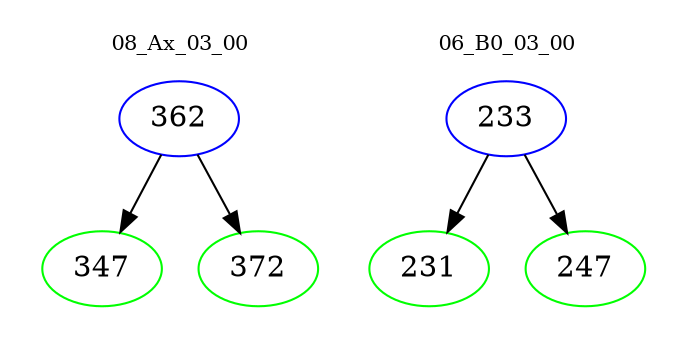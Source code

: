 digraph{
subgraph cluster_0 {
color = white
label = "08_Ax_03_00";
fontsize=10;
T0_362 [label="362", color="blue"]
T0_362 -> T0_347 [color="black"]
T0_347 [label="347", color="green"]
T0_362 -> T0_372 [color="black"]
T0_372 [label="372", color="green"]
}
subgraph cluster_1 {
color = white
label = "06_B0_03_00";
fontsize=10;
T1_233 [label="233", color="blue"]
T1_233 -> T1_231 [color="black"]
T1_231 [label="231", color="green"]
T1_233 -> T1_247 [color="black"]
T1_247 [label="247", color="green"]
}
}
